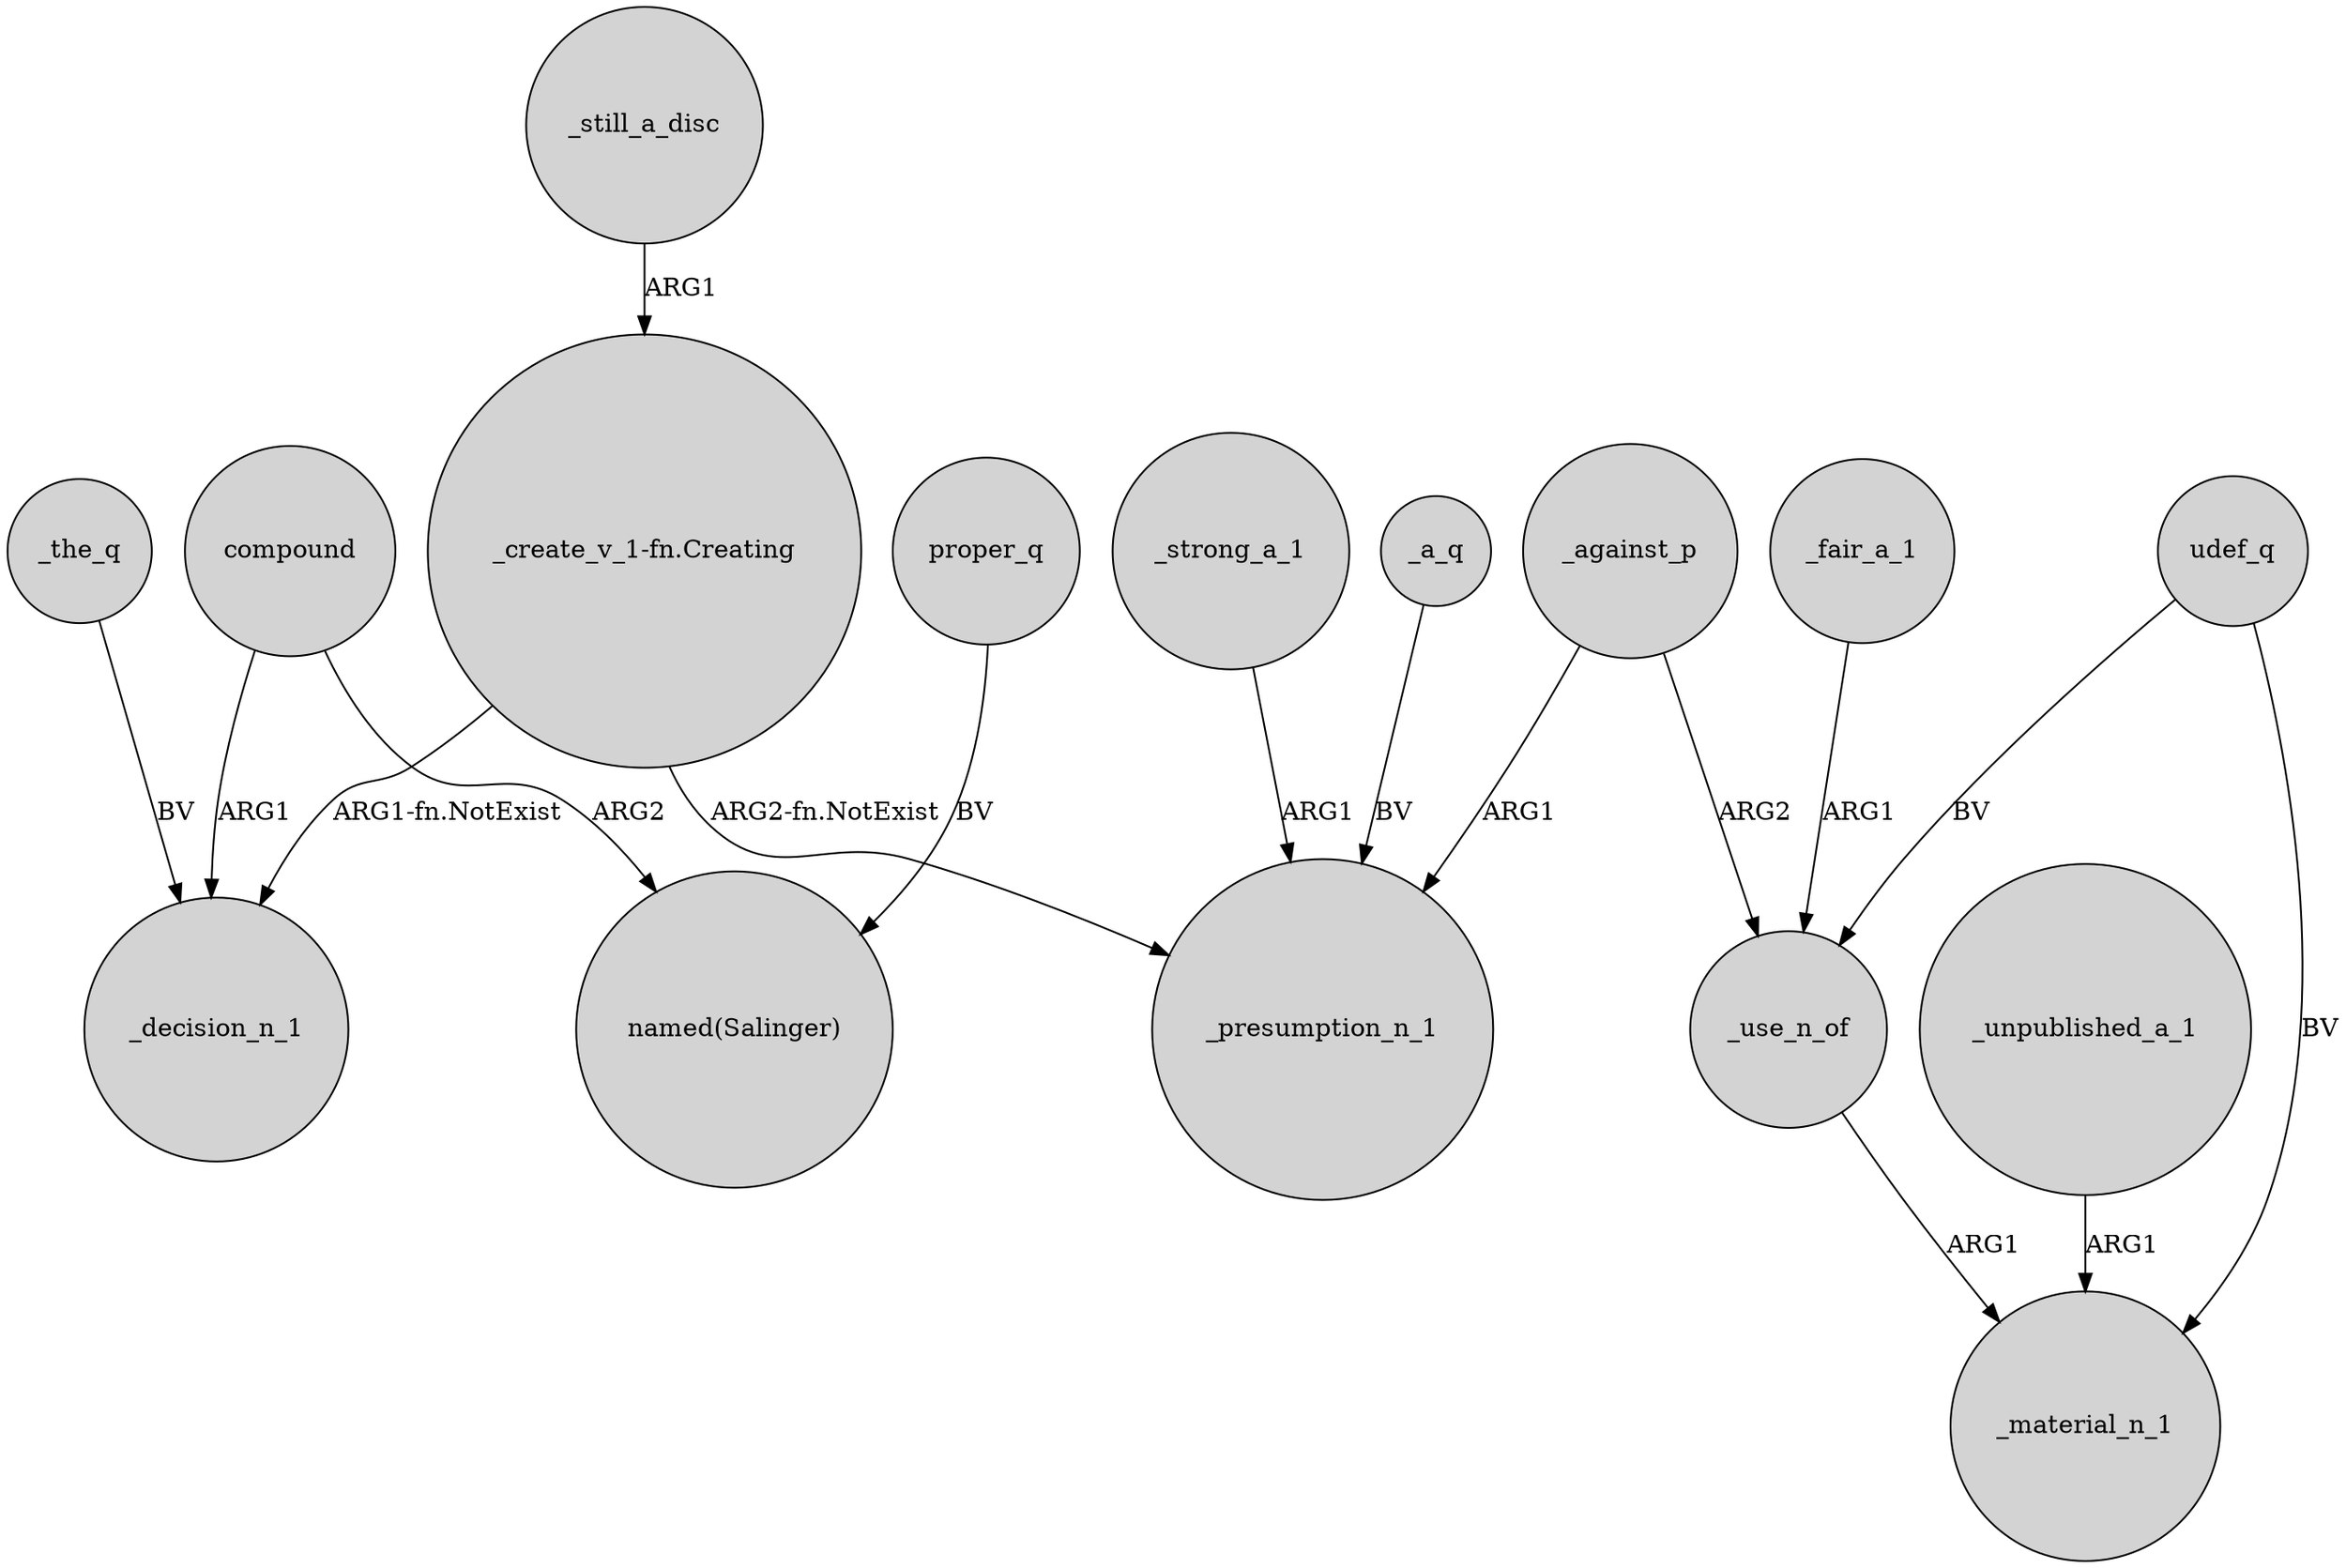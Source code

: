 digraph {
	node [shape=circle style=filled]
	compound -> _decision_n_1 [label=ARG1]
	_use_n_of -> _material_n_1 [label=ARG1]
	_the_q -> _decision_n_1 [label=BV]
	proper_q -> "named(Salinger)" [label=BV]
	_still_a_disc -> "_create_v_1-fn.Creating" [label=ARG1]
	_strong_a_1 -> _presumption_n_1 [label=ARG1]
	"_create_v_1-fn.Creating" -> _presumption_n_1 [label="ARG2-fn.NotExist"]
	udef_q -> _material_n_1 [label=BV]
	_fair_a_1 -> _use_n_of [label=ARG1]
	_unpublished_a_1 -> _material_n_1 [label=ARG1]
	_against_p -> _presumption_n_1 [label=ARG1]
	compound -> "named(Salinger)" [label=ARG2]
	_a_q -> _presumption_n_1 [label=BV]
	udef_q -> _use_n_of [label=BV]
	"_create_v_1-fn.Creating" -> _decision_n_1 [label="ARG1-fn.NotExist"]
	_against_p -> _use_n_of [label=ARG2]
}
